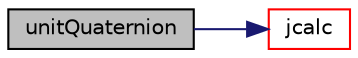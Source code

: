 digraph "unitQuaternion"
{
  bgcolor="transparent";
  edge [fontname="Helvetica",fontsize="10",labelfontname="Helvetica",labelfontsize="10"];
  node [fontname="Helvetica",fontsize="10",shape=record];
  rankdir="LR";
  Node12 [label="unitQuaternion",height=0.2,width=0.4,color="black", fillcolor="grey75", style="filled", fontcolor="black"];
  Node12 -> Node13 [color="midnightblue",fontsize="10",style="solid",fontname="Helvetica"];
  Node13 [label="jcalc",height=0.2,width=0.4,color="red",URL="$a30401.html#a704cdcfe650b6acc214d0e74870900e9",tooltip="Update the model state for this joint. "];
}
